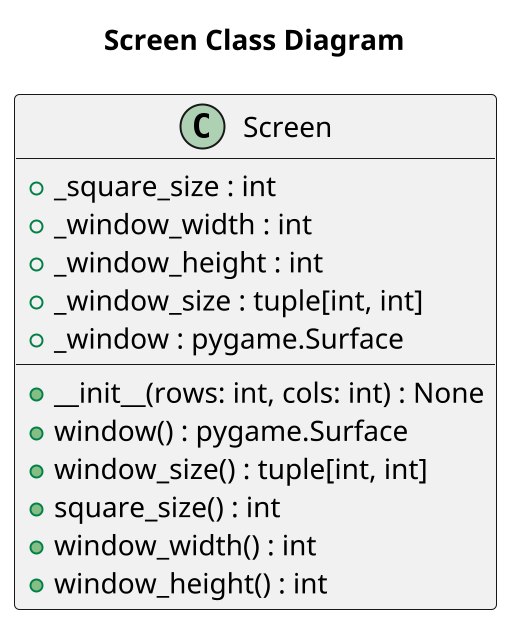 @startuml
scale 2
title "Screen Class Diagram"
class Screen {
    +__init__(rows: int, cols: int) : None
    +_square_size : int
    +_window_width : int
    +_window_height : int
    +_window_size : tuple[int, int]
    +_window : pygame.Surface

    +window() : pygame.Surface
    +window_size() : tuple[int, int]
    +square_size() : int
    +window_width() : int
    +window_height() : int
}
@enduml